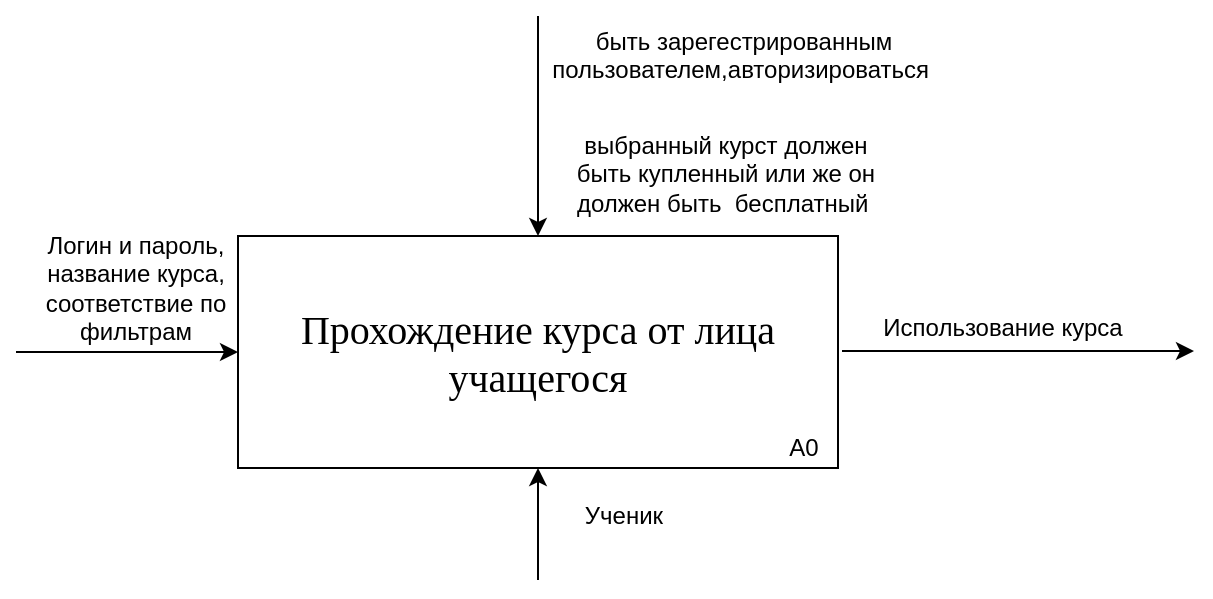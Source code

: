 <mxfile version="24.2.5" type="device">
  <diagram id="DwERs3NYEbz36ULuB_4H" name="А0">
    <mxGraphModel dx="1050" dy="629" grid="0" gridSize="10" guides="1" tooltips="1" connect="1" arrows="1" fold="1" page="1" pageScale="1" pageWidth="827" pageHeight="1169" math="0" shadow="0">
      <root>
        <mxCell id="0" />
        <mxCell id="1" parent="0" />
        <mxCell id="qvXezxcTgYno0UO3-qgE-1" value="&lt;font face=&quot;Times New Roman&quot;&gt;&lt;span style=&quot;font-size: 20px;&quot;&gt;Прохождение курса от лица учащегося&lt;/span&gt;&lt;/font&gt;" style="rounded=0;whiteSpace=wrap;html=1;" parent="1" vertex="1">
          <mxGeometry x="230" y="554" width="300" height="116" as="geometry" />
        </mxCell>
        <mxCell id="qvXezxcTgYno0UO3-qgE-2" value="А0" style="text;html=1;strokeColor=none;fillColor=none;align=center;verticalAlign=middle;whiteSpace=wrap;rounded=0;" parent="1" vertex="1">
          <mxGeometry x="483" y="645" width="60" height="30" as="geometry" />
        </mxCell>
        <mxCell id="qvXezxcTgYno0UO3-qgE-3" value="" style="endArrow=classic;html=1;rounded=0;entryX=0;entryY=0.5;entryDx=0;entryDy=0;" parent="1" target="qvXezxcTgYno0UO3-qgE-1" edge="1">
          <mxGeometry width="50" height="50" relative="1" as="geometry">
            <mxPoint x="119" y="612" as="sourcePoint" />
            <mxPoint x="382" y="737" as="targetPoint" />
          </mxGeometry>
        </mxCell>
        <mxCell id="qvXezxcTgYno0UO3-qgE-4" value="Логин и пароль, название курса,&lt;div&gt;соответствие по фильтрам&lt;/div&gt;" style="text;html=1;strokeColor=none;fillColor=none;align=center;verticalAlign=middle;whiteSpace=wrap;rounded=0;" parent="1" vertex="1">
          <mxGeometry x="128" y="556" width="102" height="48" as="geometry" />
        </mxCell>
        <mxCell id="qvXezxcTgYno0UO3-qgE-5" value="" style="endArrow=classic;html=1;rounded=0;entryX=0.5;entryY=0;entryDx=0;entryDy=0;" parent="1" target="qvXezxcTgYno0UO3-qgE-1" edge="1">
          <mxGeometry width="50" height="50" relative="1" as="geometry">
            <mxPoint x="380" y="444" as="sourcePoint" />
            <mxPoint x="382" y="737" as="targetPoint" />
          </mxGeometry>
        </mxCell>
        <mxCell id="qvXezxcTgYno0UO3-qgE-6" value="быть зарегестрированным пользователем,авторизироваться&amp;nbsp;&lt;div&gt;&lt;br&gt;&lt;/div&gt;" style="text;html=1;strokeColor=none;fillColor=none;align=center;verticalAlign=middle;whiteSpace=wrap;rounded=0;" parent="1" vertex="1">
          <mxGeometry x="393" y="443" width="180" height="55" as="geometry" />
        </mxCell>
        <mxCell id="qvXezxcTgYno0UO3-qgE-7" value="" style="endArrow=classic;html=1;rounded=0;entryX=0.5;entryY=1;entryDx=0;entryDy=0;" parent="1" target="qvXezxcTgYno0UO3-qgE-1" edge="1">
          <mxGeometry width="50" height="50" relative="1" as="geometry">
            <mxPoint x="380" y="726" as="sourcePoint" />
            <mxPoint x="389" y="744" as="targetPoint" />
          </mxGeometry>
        </mxCell>
        <mxCell id="qvXezxcTgYno0UO3-qgE-8" value="&lt;div&gt;&lt;div&gt;Ученик&lt;/div&gt;&lt;/div&gt;&lt;div&gt;&lt;br&gt;&lt;/div&gt;" style="text;html=1;strokeColor=none;fillColor=none;align=center;verticalAlign=middle;whiteSpace=wrap;rounded=0;" parent="1" vertex="1">
          <mxGeometry x="393" y="686" width="60" height="30" as="geometry" />
        </mxCell>
        <mxCell id="qvXezxcTgYno0UO3-qgE-9" value="Использование курса" style="text;html=1;strokeColor=none;fillColor=none;align=center;verticalAlign=middle;whiteSpace=wrap;rounded=0;" parent="1" vertex="1">
          <mxGeometry x="524" y="585" width="177" height="30" as="geometry" />
        </mxCell>
        <mxCell id="10TEBKtfvicM4IkZIkzU-2" value="выбранный курст должен быть купленный или же он должен быть&amp;nbsp; бесплатный&amp;nbsp;" style="text;html=1;strokeColor=none;fillColor=none;align=center;verticalAlign=middle;whiteSpace=wrap;rounded=0;" parent="1" vertex="1">
          <mxGeometry x="393" y="508" width="162" height="30" as="geometry" />
        </mxCell>
        <mxCell id="10TEBKtfvicM4IkZIkzU-7" value="" style="endArrow=classic;html=1;rounded=0;exitX=1;exitY=0.5;exitDx=0;exitDy=0;" parent="1" edge="1">
          <mxGeometry width="50" height="50" relative="1" as="geometry">
            <mxPoint x="532" y="611.5" as="sourcePoint" />
            <mxPoint x="708" y="611.5" as="targetPoint" />
          </mxGeometry>
        </mxCell>
      </root>
    </mxGraphModel>
  </diagram>
</mxfile>
